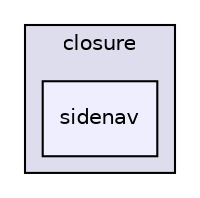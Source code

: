 digraph "libs/angular/angular-material-fileinput-master/bower_components/angular-material/modules/closure/sidenav" {
  compound=true
  node [ fontsize="10", fontname="Helvetica"];
  edge [ labelfontsize="10", labelfontname="Helvetica"];
  subgraph clusterdir_9508a65cdb91278c0406c0d6c7b30c42 {
    graph [ bgcolor="#ddddee", pencolor="black", label="closure" fontname="Helvetica", fontsize="10", URL="dir_9508a65cdb91278c0406c0d6c7b30c42.html"]
  dir_a9642d82c2dd55d4bfd79f368df62df4 [shape=box, label="sidenav", style="filled", fillcolor="#eeeeff", pencolor="black", URL="dir_a9642d82c2dd55d4bfd79f368df62df4.html"];
  }
}
